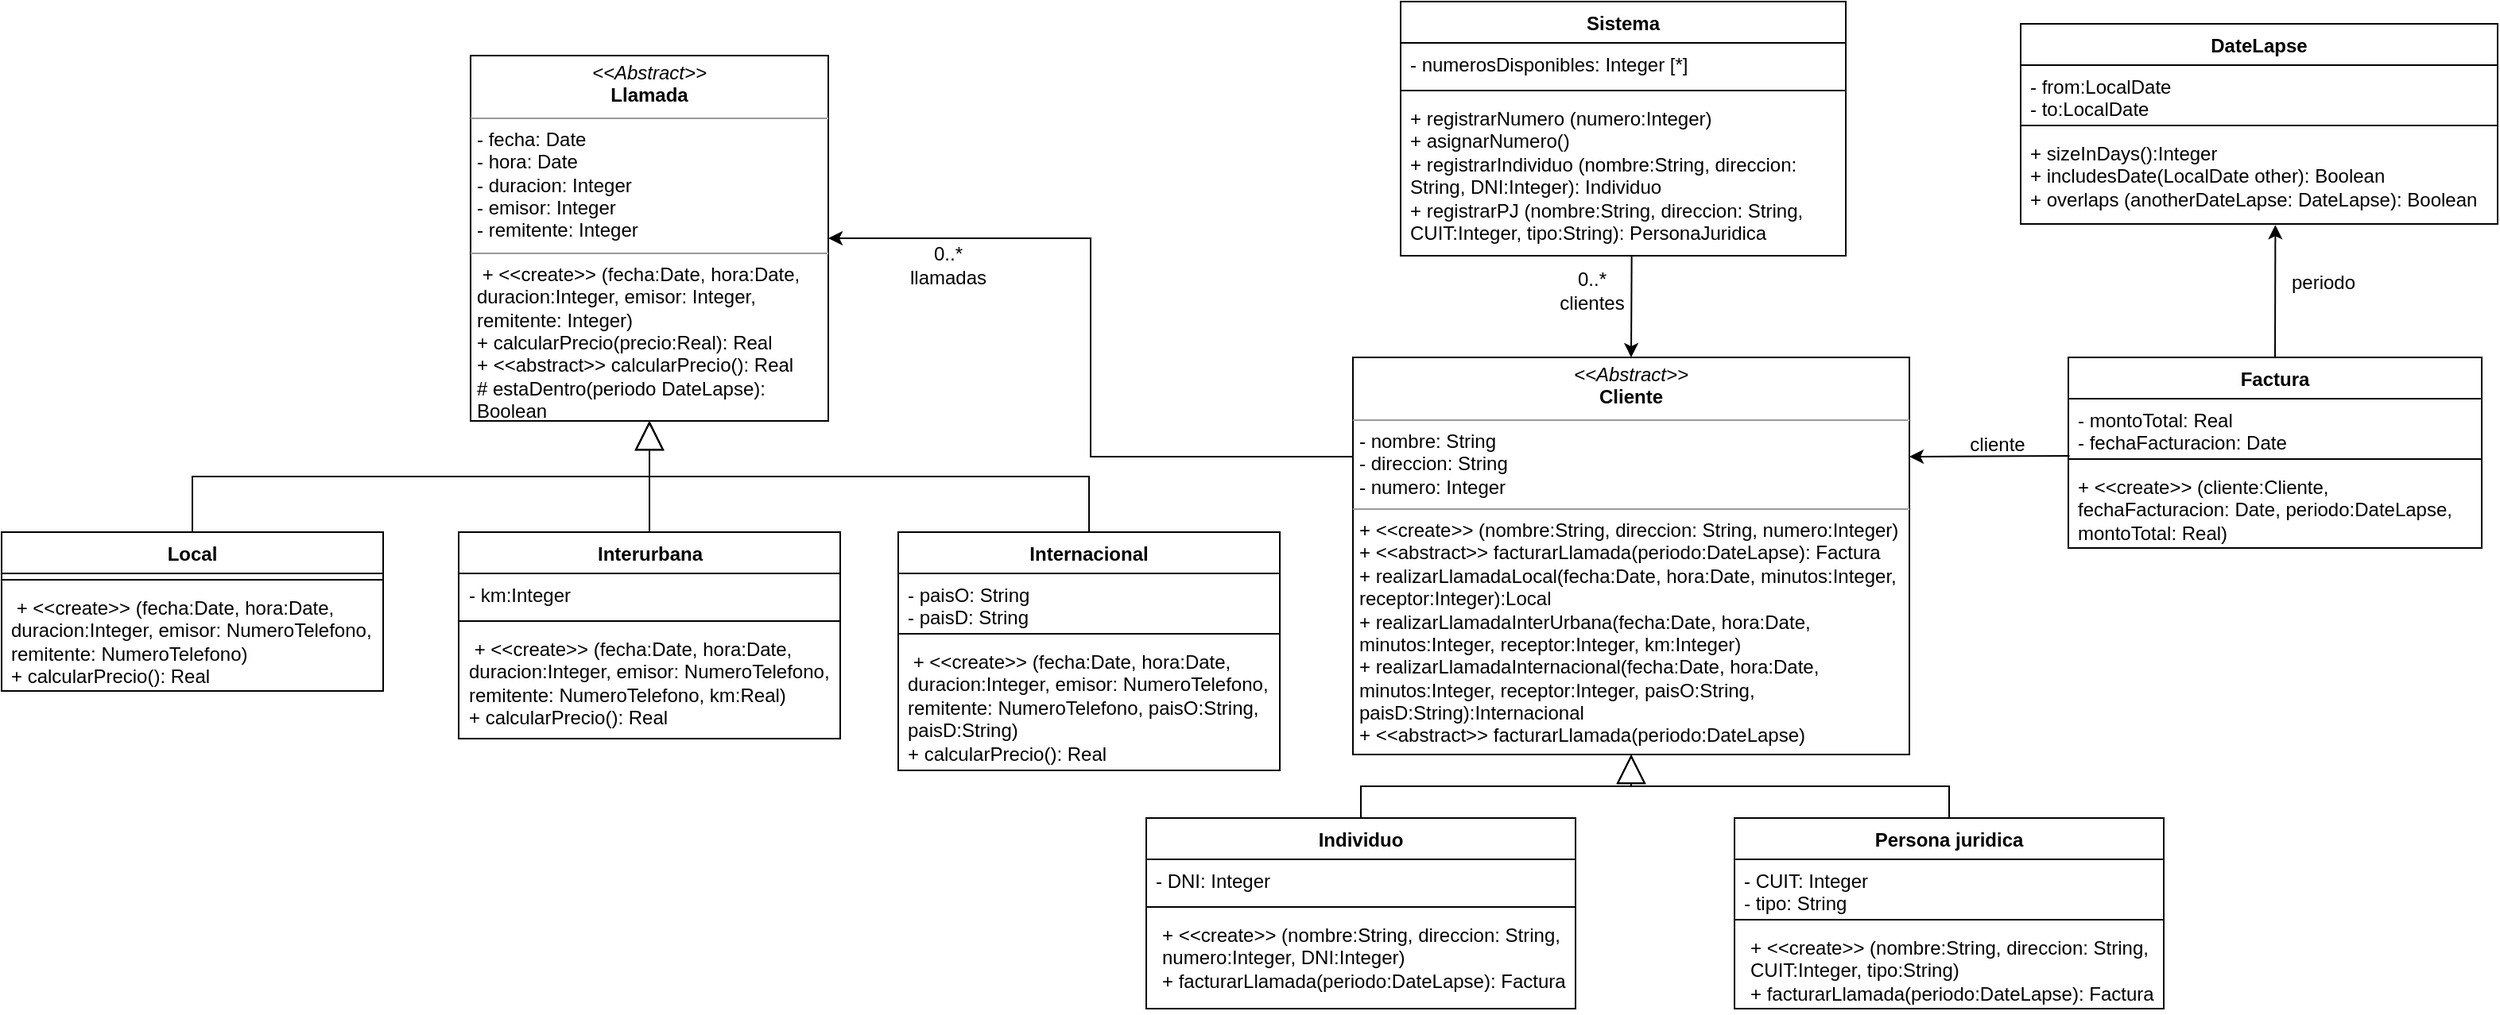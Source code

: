 <mxfile version="22.0.3" type="device" pages="2">
  <diagram name="Ejercicio 17" id="2BFo-9iIrMlrBVGQyCe0">
    <mxGraphModel dx="1308" dy="294" grid="1" gridSize="10" guides="1" tooltips="1" connect="1" arrows="1" fold="1" page="1" pageScale="1" pageWidth="827" pageHeight="1169" math="0" shadow="0">
      <root>
        <mxCell id="0" />
        <mxCell id="1" parent="0" />
        <mxCell id="zMO4dxPIxRdcKymLUKpp-5" value="&lt;p style=&quot;margin:0px;margin-top:4px;text-align:center;&quot;&gt;&lt;i&gt;&amp;lt;&amp;lt;Abstract&amp;gt;&amp;gt;&lt;/i&gt;&lt;br&gt;&lt;b&gt;Cliente&lt;/b&gt;&lt;/p&gt;&lt;hr size=&quot;1&quot;&gt;&lt;p style=&quot;margin:0px;margin-left:4px;&quot;&gt;- nombre: String&lt;br&gt;- direccion: String&lt;/p&gt;&lt;p style=&quot;margin:0px;margin-left:4px;&quot;&gt;- numero: Integer&lt;/p&gt;&lt;hr size=&quot;1&quot;&gt;&lt;p style=&quot;margin:0px;margin-left:4px;&quot;&gt;+ &amp;lt;&amp;lt;create&amp;gt;&amp;gt; (nombre:String, direccion: String, numero:Integer)&lt;/p&gt;&lt;p style=&quot;margin:0px;margin-left:4px;&quot;&gt;+ &amp;lt;&amp;lt;abstract&amp;gt;&amp;gt; facturarLlamada(periodo:DateLapse): Factura&lt;br&gt;&lt;/p&gt;&lt;p style=&quot;margin:0px;margin-left:4px;&quot;&gt;+ realizarLlamadaLocal(fecha:Date, hora:Date, minutos:Integer, receptor:Integer):Local&lt;/p&gt;&lt;p style=&quot;margin:0px;margin-left:4px;&quot;&gt;+ realizarLlamadaInterUrbana(fecha:Date, hora:Date, minutos:Integer, receptor:Integer, km:Integer)&lt;/p&gt;&lt;p style=&quot;margin:0px;margin-left:4px;&quot;&gt;+ realizarLlamadaInternacional(fecha:Date, hora:Date, minutos:Integer, receptor:Integer, paisO:String, paisD:String):Internacional&lt;/p&gt;&lt;p style=&quot;margin:0px;margin-left:4px;&quot;&gt;+ &amp;lt;&amp;lt;abstract&amp;gt;&amp;gt; facturarLlamada(periodo:DateLapse)&lt;/p&gt;" style="verticalAlign=top;align=left;overflow=fill;fontSize=12;fontFamily=Helvetica;html=1;whiteSpace=wrap;" parent="1" vertex="1">
          <mxGeometry x="460" y="300" width="350" height="250" as="geometry" />
        </mxCell>
        <mxCell id="zMO4dxPIxRdcKymLUKpp-6" value="" style="endArrow=classic;html=1;rounded=0;exitX=0.519;exitY=1.002;exitDx=0;exitDy=0;entryX=0.5;entryY=0;entryDx=0;entryDy=0;exitPerimeter=0;" parent="1" source="5TuKD6m9Ig6pw4ZmcxsH-9" target="zMO4dxPIxRdcKymLUKpp-5" edge="1">
          <mxGeometry width="50" height="50" relative="1" as="geometry">
            <mxPoint x="310.0" y="339" as="sourcePoint" />
            <mxPoint x="460" y="340" as="targetPoint" />
          </mxGeometry>
        </mxCell>
        <mxCell id="zMO4dxPIxRdcKymLUKpp-7" value="0..*&lt;br&gt;clientes" style="text;html=1;align=center;verticalAlign=middle;resizable=0;points=[];autosize=1;strokeColor=none;fillColor=none;" parent="1" vertex="1">
          <mxGeometry x="580" y="238" width="60" height="40" as="geometry" />
        </mxCell>
        <mxCell id="zMO4dxPIxRdcKymLUKpp-8" value="&lt;p style=&quot;margin:0px;margin-top:4px;text-align:center;&quot;&gt;&lt;i&gt;&amp;lt;&amp;lt;Abstract&amp;gt;&amp;gt;&lt;/i&gt;&lt;br&gt;&lt;b&gt;Llamada&lt;/b&gt;&lt;/p&gt;&lt;hr size=&quot;1&quot;&gt;&lt;p style=&quot;margin:0px;margin-left:4px;&quot;&gt;- fecha: Date&lt;/p&gt;&lt;p style=&quot;margin:0px;margin-left:4px;&quot;&gt;- hora: Date&lt;/p&gt;&lt;p style=&quot;margin:0px;margin-left:4px;&quot;&gt;- duracion: Integer&lt;/p&gt;&lt;p style=&quot;margin:0px;margin-left:4px;&quot;&gt;- emisor: Integer&lt;/p&gt;&lt;p style=&quot;margin:0px;margin-left:4px;&quot;&gt;- remitente: Integer&lt;/p&gt;&lt;hr size=&quot;1&quot;&gt;&lt;p style=&quot;margin:0px;margin-left:4px;&quot;&gt;&amp;nbsp;+ &amp;lt;&amp;lt;create&amp;gt;&amp;gt; (fecha:Date, hora:Date, duracion:Integer, emisor: Integer, remitente: Integer)&lt;br&gt;&lt;/p&gt;&lt;p style=&quot;margin:0px;margin-left:4px;&quot;&gt;+ calcularPrecio(precio:Real): Real&lt;/p&gt;&lt;p style=&quot;margin:0px;margin-left:4px;&quot;&gt;+ &amp;lt;&amp;lt;abstract&amp;gt;&amp;gt; calcularPrecio(): Real&lt;/p&gt;&lt;p style=&quot;margin:0px;margin-left:4px;&quot;&gt;# estaDentro(periodo DateLapse): Boolean&lt;/p&gt;" style="verticalAlign=top;align=left;overflow=fill;fontSize=12;fontFamily=Helvetica;html=1;whiteSpace=wrap;" parent="1" vertex="1">
          <mxGeometry x="-95" y="110" width="225" height="230" as="geometry" />
        </mxCell>
        <mxCell id="zMO4dxPIxRdcKymLUKpp-9" value="Individuo" style="swimlane;fontStyle=1;align=center;verticalAlign=top;childLayout=stackLayout;horizontal=1;startSize=26;horizontalStack=0;resizeParent=1;resizeParentMax=0;resizeLast=0;collapsible=1;marginBottom=0;whiteSpace=wrap;html=1;" parent="1" vertex="1">
          <mxGeometry x="330" y="590" width="270" height="120" as="geometry" />
        </mxCell>
        <mxCell id="zMO4dxPIxRdcKymLUKpp-10" value="- DNI: Integer" style="text;strokeColor=none;fillColor=none;align=left;verticalAlign=top;spacingLeft=4;spacingRight=4;overflow=hidden;rotatable=0;points=[[0,0.5],[1,0.5]];portConstraint=eastwest;whiteSpace=wrap;html=1;" parent="zMO4dxPIxRdcKymLUKpp-9" vertex="1">
          <mxGeometry y="26" width="270" height="26" as="geometry" />
        </mxCell>
        <mxCell id="zMO4dxPIxRdcKymLUKpp-11" value="" style="line;strokeWidth=1;fillColor=none;align=left;verticalAlign=middle;spacingTop=-1;spacingLeft=3;spacingRight=3;rotatable=0;labelPosition=right;points=[];portConstraint=eastwest;strokeColor=inherit;" parent="zMO4dxPIxRdcKymLUKpp-9" vertex="1">
          <mxGeometry y="52" width="270" height="8" as="geometry" />
        </mxCell>
        <mxCell id="zMO4dxPIxRdcKymLUKpp-12" value="&lt;p style=&quot;margin: 0px 0px 0px 4px;&quot;&gt;+ &amp;lt;&amp;lt;create&amp;gt;&amp;gt; (nombre:String, direccion: String, numero:Integer, DNI:Integer)&lt;/p&gt;&lt;p style=&quot;margin: 0px 0px 0px 4px;&quot;&gt;+ facturarLlamada(periodo:DateLapse): Factura&lt;/p&gt;" style="text;strokeColor=none;fillColor=none;align=left;verticalAlign=top;spacingLeft=4;spacingRight=4;overflow=hidden;rotatable=0;points=[[0,0.5],[1,0.5]];portConstraint=eastwest;whiteSpace=wrap;html=1;" parent="zMO4dxPIxRdcKymLUKpp-9" vertex="1">
          <mxGeometry y="60" width="270" height="60" as="geometry" />
        </mxCell>
        <mxCell id="zMO4dxPIxRdcKymLUKpp-13" value="Persona juridica" style="swimlane;fontStyle=1;align=center;verticalAlign=top;childLayout=stackLayout;horizontal=1;startSize=26;horizontalStack=0;resizeParent=1;resizeParentMax=0;resizeLast=0;collapsible=1;marginBottom=0;whiteSpace=wrap;html=1;" parent="1" vertex="1">
          <mxGeometry x="700" y="590" width="270" height="120" as="geometry" />
        </mxCell>
        <mxCell id="zMO4dxPIxRdcKymLUKpp-14" value="- CUIT: Integer&lt;br&gt;- tipo: String" style="text;strokeColor=none;fillColor=none;align=left;verticalAlign=top;spacingLeft=4;spacingRight=4;overflow=hidden;rotatable=0;points=[[0,0.5],[1,0.5]];portConstraint=eastwest;whiteSpace=wrap;html=1;" parent="zMO4dxPIxRdcKymLUKpp-13" vertex="1">
          <mxGeometry y="26" width="270" height="34" as="geometry" />
        </mxCell>
        <mxCell id="zMO4dxPIxRdcKymLUKpp-15" value="" style="line;strokeWidth=1;fillColor=none;align=left;verticalAlign=middle;spacingTop=-1;spacingLeft=3;spacingRight=3;rotatable=0;labelPosition=right;points=[];portConstraint=eastwest;strokeColor=inherit;" parent="zMO4dxPIxRdcKymLUKpp-13" vertex="1">
          <mxGeometry y="60" width="270" height="8" as="geometry" />
        </mxCell>
        <mxCell id="zMO4dxPIxRdcKymLUKpp-16" value="&lt;p style=&quot;margin: 0px 0px 0px 4px;&quot;&gt;+ &amp;lt;&amp;lt;create&amp;gt;&amp;gt; (nombre:String, direccion: String, CUIT:Integer, tipo:String)&lt;/p&gt;&lt;p style=&quot;margin: 0px 0px 0px 4px;&quot;&gt;+ facturarLlamada(periodo:DateLapse): Factura&lt;/p&gt;" style="text;strokeColor=none;fillColor=none;align=left;verticalAlign=top;spacingLeft=4;spacingRight=4;overflow=hidden;rotatable=0;points=[[0,0.5],[1,0.5]];portConstraint=eastwest;whiteSpace=wrap;html=1;" parent="zMO4dxPIxRdcKymLUKpp-13" vertex="1">
          <mxGeometry y="68" width="270" height="52" as="geometry" />
        </mxCell>
        <mxCell id="zMO4dxPIxRdcKymLUKpp-27" value="Factura" style="swimlane;fontStyle=1;align=center;verticalAlign=top;childLayout=stackLayout;horizontal=1;startSize=26;horizontalStack=0;resizeParent=1;resizeParentMax=0;resizeLast=0;collapsible=1;marginBottom=0;whiteSpace=wrap;html=1;" parent="1" vertex="1">
          <mxGeometry x="910" y="300" width="260" height="120" as="geometry" />
        </mxCell>
        <mxCell id="zMO4dxPIxRdcKymLUKpp-28" value="- montoTotal: Real&lt;br&gt;- fechaFacturacion: Date" style="text;strokeColor=none;fillColor=none;align=left;verticalAlign=top;spacingLeft=4;spacingRight=4;overflow=hidden;rotatable=0;points=[[0,0.5],[1,0.5]];portConstraint=eastwest;whiteSpace=wrap;html=1;" parent="zMO4dxPIxRdcKymLUKpp-27" vertex="1">
          <mxGeometry y="26" width="260" height="34" as="geometry" />
        </mxCell>
        <mxCell id="zMO4dxPIxRdcKymLUKpp-29" value="" style="line;strokeWidth=1;fillColor=none;align=left;verticalAlign=middle;spacingTop=-1;spacingLeft=3;spacingRight=3;rotatable=0;labelPosition=right;points=[];portConstraint=eastwest;strokeColor=inherit;" parent="zMO4dxPIxRdcKymLUKpp-27" vertex="1">
          <mxGeometry y="60" width="260" height="8" as="geometry" />
        </mxCell>
        <mxCell id="zMO4dxPIxRdcKymLUKpp-30" value="+ &amp;lt;&amp;lt;create&amp;gt;&amp;gt; (cliente:Cliente, fechaFacturacion: Date, periodo:DateLapse, montoTotal: Real)" style="text;strokeColor=none;fillColor=none;align=left;verticalAlign=top;spacingLeft=4;spacingRight=4;overflow=hidden;rotatable=0;points=[[0,0.5],[1,0.5]];portConstraint=eastwest;whiteSpace=wrap;html=1;" parent="zMO4dxPIxRdcKymLUKpp-27" vertex="1">
          <mxGeometry y="68" width="260" height="52" as="geometry" />
        </mxCell>
        <mxCell id="zMO4dxPIxRdcKymLUKpp-35" value="DateLapse" style="swimlane;fontStyle=1;align=center;verticalAlign=top;childLayout=stackLayout;horizontal=1;startSize=26;horizontalStack=0;resizeParent=1;resizeParentMax=0;resizeLast=0;collapsible=1;marginBottom=0;whiteSpace=wrap;html=1;" parent="1" vertex="1">
          <mxGeometry x="880" y="90" width="300" height="126" as="geometry" />
        </mxCell>
        <mxCell id="zMO4dxPIxRdcKymLUKpp-36" value="- from:LocalDate&lt;br&gt;- to:LocalDate" style="text;strokeColor=none;fillColor=none;align=left;verticalAlign=top;spacingLeft=4;spacingRight=4;overflow=hidden;rotatable=0;points=[[0,0.5],[1,0.5]];portConstraint=eastwest;whiteSpace=wrap;html=1;" parent="zMO4dxPIxRdcKymLUKpp-35" vertex="1">
          <mxGeometry y="26" width="300" height="34" as="geometry" />
        </mxCell>
        <mxCell id="zMO4dxPIxRdcKymLUKpp-37" value="" style="line;strokeWidth=1;fillColor=none;align=left;verticalAlign=middle;spacingTop=-1;spacingLeft=3;spacingRight=3;rotatable=0;labelPosition=right;points=[];portConstraint=eastwest;strokeColor=inherit;" parent="zMO4dxPIxRdcKymLUKpp-35" vertex="1">
          <mxGeometry y="60" width="300" height="8" as="geometry" />
        </mxCell>
        <mxCell id="zMO4dxPIxRdcKymLUKpp-38" value="+ sizeInDays():Integer&lt;br&gt;+ includesDate(LocalDate other): Boolean&lt;br&gt;+ overlaps (anotherDateLapse: DateLapse): Boolean" style="text;strokeColor=none;fillColor=none;align=left;verticalAlign=top;spacingLeft=4;spacingRight=4;overflow=hidden;rotatable=0;points=[[0,0.5],[1,0.5]];portConstraint=eastwest;whiteSpace=wrap;html=1;" parent="zMO4dxPIxRdcKymLUKpp-35" vertex="1">
          <mxGeometry y="68" width="300" height="58" as="geometry" />
        </mxCell>
        <mxCell id="zMO4dxPIxRdcKymLUKpp-39" value="" style="endArrow=classic;html=1;rounded=0;exitX=0.5;exitY=0;exitDx=0;exitDy=0;entryX=0.534;entryY=1.011;entryDx=0;entryDy=0;entryPerimeter=0;" parent="1" source="zMO4dxPIxRdcKymLUKpp-27" target="zMO4dxPIxRdcKymLUKpp-38" edge="1">
          <mxGeometry width="50" height="50" relative="1" as="geometry">
            <mxPoint x="920" y="380" as="sourcePoint" />
            <mxPoint x="1020" y="220" as="targetPoint" />
          </mxGeometry>
        </mxCell>
        <mxCell id="zMO4dxPIxRdcKymLUKpp-40" value="periodo" style="text;html=1;align=center;verticalAlign=middle;resizable=0;points=[];autosize=1;strokeColor=none;fillColor=none;" parent="1" vertex="1">
          <mxGeometry x="1040" y="238" width="60" height="30" as="geometry" />
        </mxCell>
        <mxCell id="zMO4dxPIxRdcKymLUKpp-50" value="Interurbana" style="swimlane;fontStyle=1;align=center;verticalAlign=top;childLayout=stackLayout;horizontal=1;startSize=26;horizontalStack=0;resizeParent=1;resizeParentMax=0;resizeLast=0;collapsible=1;marginBottom=0;whiteSpace=wrap;html=1;" parent="1" vertex="1">
          <mxGeometry x="-102.5" y="410" width="240" height="130" as="geometry" />
        </mxCell>
        <mxCell id="zMO4dxPIxRdcKymLUKpp-51" value="- km:Integer" style="text;strokeColor=none;fillColor=none;align=left;verticalAlign=top;spacingLeft=4;spacingRight=4;overflow=hidden;rotatable=0;points=[[0,0.5],[1,0.5]];portConstraint=eastwest;whiteSpace=wrap;html=1;" parent="zMO4dxPIxRdcKymLUKpp-50" vertex="1">
          <mxGeometry y="26" width="240" height="26" as="geometry" />
        </mxCell>
        <mxCell id="zMO4dxPIxRdcKymLUKpp-52" value="" style="line;strokeWidth=1;fillColor=none;align=left;verticalAlign=middle;spacingTop=-1;spacingLeft=3;spacingRight=3;rotatable=0;labelPosition=right;points=[];portConstraint=eastwest;strokeColor=inherit;" parent="zMO4dxPIxRdcKymLUKpp-50" vertex="1">
          <mxGeometry y="52" width="240" height="8" as="geometry" />
        </mxCell>
        <mxCell id="zMO4dxPIxRdcKymLUKpp-53" value="&amp;nbsp;+ &amp;lt;&amp;lt;create&amp;gt;&amp;gt; (fecha:Date, hora:Date, duracion:Integer, emisor: NumeroTelefono, remitente: NumeroTelefono, km:Real)&lt;br&gt;+ calcularPrecio(): Real" style="text;strokeColor=none;fillColor=none;align=left;verticalAlign=top;spacingLeft=4;spacingRight=4;overflow=hidden;rotatable=0;points=[[0,0.5],[1,0.5]];portConstraint=eastwest;whiteSpace=wrap;html=1;" parent="zMO4dxPIxRdcKymLUKpp-50" vertex="1">
          <mxGeometry y="60" width="240" height="70" as="geometry" />
        </mxCell>
        <mxCell id="zMO4dxPIxRdcKymLUKpp-54" value="Local" style="swimlane;fontStyle=1;align=center;verticalAlign=top;childLayout=stackLayout;horizontal=1;startSize=26;horizontalStack=0;resizeParent=1;resizeParentMax=0;resizeLast=0;collapsible=1;marginBottom=0;whiteSpace=wrap;html=1;" parent="1" vertex="1">
          <mxGeometry x="-390" y="410" width="240" height="100" as="geometry" />
        </mxCell>
        <mxCell id="zMO4dxPIxRdcKymLUKpp-56" value="" style="line;strokeWidth=1;fillColor=none;align=left;verticalAlign=middle;spacingTop=-1;spacingLeft=3;spacingRight=3;rotatable=0;labelPosition=right;points=[];portConstraint=eastwest;strokeColor=inherit;" parent="zMO4dxPIxRdcKymLUKpp-54" vertex="1">
          <mxGeometry y="26" width="240" height="8" as="geometry" />
        </mxCell>
        <mxCell id="zMO4dxPIxRdcKymLUKpp-57" value="&amp;nbsp;+ &amp;lt;&amp;lt;create&amp;gt;&amp;gt; (fecha:Date, hora:Date, duracion:Integer, emisor: NumeroTelefono, remitente: NumeroTelefono)&lt;br&gt;+ calcularPrecio(): Real" style="text;strokeColor=none;fillColor=none;align=left;verticalAlign=top;spacingLeft=4;spacingRight=4;overflow=hidden;rotatable=0;points=[[0,0.5],[1,0.5]];portConstraint=eastwest;whiteSpace=wrap;html=1;" parent="zMO4dxPIxRdcKymLUKpp-54" vertex="1">
          <mxGeometry y="34" width="240" height="66" as="geometry" />
        </mxCell>
        <mxCell id="zMO4dxPIxRdcKymLUKpp-58" value="Internacional" style="swimlane;fontStyle=1;align=center;verticalAlign=top;childLayout=stackLayout;horizontal=1;startSize=26;horizontalStack=0;resizeParent=1;resizeParentMax=0;resizeLast=0;collapsible=1;marginBottom=0;whiteSpace=wrap;html=1;" parent="1" vertex="1">
          <mxGeometry x="174" y="410" width="240" height="150" as="geometry" />
        </mxCell>
        <mxCell id="zMO4dxPIxRdcKymLUKpp-59" value="- paisO: String&lt;br&gt;- paisD: String" style="text;strokeColor=none;fillColor=none;align=left;verticalAlign=top;spacingLeft=4;spacingRight=4;overflow=hidden;rotatable=0;points=[[0,0.5],[1,0.5]];portConstraint=eastwest;whiteSpace=wrap;html=1;" parent="zMO4dxPIxRdcKymLUKpp-58" vertex="1">
          <mxGeometry y="26" width="240" height="34" as="geometry" />
        </mxCell>
        <mxCell id="zMO4dxPIxRdcKymLUKpp-60" value="" style="line;strokeWidth=1;fillColor=none;align=left;verticalAlign=middle;spacingTop=-1;spacingLeft=3;spacingRight=3;rotatable=0;labelPosition=right;points=[];portConstraint=eastwest;strokeColor=inherit;" parent="zMO4dxPIxRdcKymLUKpp-58" vertex="1">
          <mxGeometry y="60" width="240" height="8" as="geometry" />
        </mxCell>
        <mxCell id="zMO4dxPIxRdcKymLUKpp-61" value="&amp;nbsp;+ &amp;lt;&amp;lt;create&amp;gt;&amp;gt; (fecha:Date, hora:Date, duracion:Integer, emisor: NumeroTelefono, remitente: NumeroTelefono, paisO:String, paisD:String)&lt;br&gt;+ calcularPrecio(): Real" style="text;strokeColor=none;fillColor=none;align=left;verticalAlign=top;spacingLeft=4;spacingRight=4;overflow=hidden;rotatable=0;points=[[0,0.5],[1,0.5]];portConstraint=eastwest;whiteSpace=wrap;html=1;" parent="zMO4dxPIxRdcKymLUKpp-58" vertex="1">
          <mxGeometry y="68" width="240" height="82" as="geometry" />
        </mxCell>
        <mxCell id="5TuKD6m9Ig6pw4ZmcxsH-6" value="Sistema" style="swimlane;fontStyle=1;align=center;verticalAlign=top;childLayout=stackLayout;horizontal=1;startSize=26;horizontalStack=0;resizeParent=1;resizeParentMax=0;resizeLast=0;collapsible=1;marginBottom=0;whiteSpace=wrap;html=1;" parent="1" vertex="1">
          <mxGeometry x="490" y="76" width="280" height="160" as="geometry" />
        </mxCell>
        <mxCell id="5TuKD6m9Ig6pw4ZmcxsH-7" value="- numerosDisponibles: Integer [*]" style="text;strokeColor=none;fillColor=none;align=left;verticalAlign=top;spacingLeft=4;spacingRight=4;overflow=hidden;rotatable=0;points=[[0,0.5],[1,0.5]];portConstraint=eastwest;whiteSpace=wrap;html=1;" parent="5TuKD6m9Ig6pw4ZmcxsH-6" vertex="1">
          <mxGeometry y="26" width="280" height="26" as="geometry" />
        </mxCell>
        <mxCell id="5TuKD6m9Ig6pw4ZmcxsH-8" value="" style="line;strokeWidth=1;fillColor=none;align=left;verticalAlign=middle;spacingTop=-1;spacingLeft=3;spacingRight=3;rotatable=0;labelPosition=right;points=[];portConstraint=eastwest;strokeColor=inherit;" parent="5TuKD6m9Ig6pw4ZmcxsH-6" vertex="1">
          <mxGeometry y="52" width="280" height="8" as="geometry" />
        </mxCell>
        <mxCell id="5TuKD6m9Ig6pw4ZmcxsH-9" value="+ registrarNumero (numero:Integer)&lt;br&gt;+ asignarNumero()&lt;br&gt;+ registrarIndividuo (nombre:String, direccion: String, DNI:Integer): Individuo&lt;br&gt;+ registrarPJ (nombre:String, direccion: String, CUIT:Integer, tipo:String): PersonaJuridica" style="text;strokeColor=none;fillColor=none;align=left;verticalAlign=top;spacingLeft=4;spacingRight=4;overflow=hidden;rotatable=0;points=[[0,0.5],[1,0.5]];portConstraint=eastwest;whiteSpace=wrap;html=1;" parent="5TuKD6m9Ig6pw4ZmcxsH-6" vertex="1">
          <mxGeometry y="60" width="280" height="100" as="geometry" />
        </mxCell>
        <mxCell id="2WkaPo1ih43179ntUPLd-4" value="" style="endArrow=classic;html=1;rounded=0;exitX=0;exitY=0.25;exitDx=0;exitDy=0;entryX=1;entryY=0.5;entryDx=0;entryDy=0;edgeStyle=orthogonalEdgeStyle;" parent="1" source="zMO4dxPIxRdcKymLUKpp-5" target="zMO4dxPIxRdcKymLUKpp-8" edge="1">
          <mxGeometry width="50" height="50" relative="1" as="geometry">
            <mxPoint x="90" y="460" as="sourcePoint" />
            <mxPoint x="140" y="410" as="targetPoint" />
          </mxGeometry>
        </mxCell>
        <mxCell id="2WkaPo1ih43179ntUPLd-5" value="0..*&lt;br&gt;llamadas" style="text;html=1;align=center;verticalAlign=middle;resizable=0;points=[];autosize=1;strokeColor=none;fillColor=none;" parent="1" vertex="1">
          <mxGeometry x="170" y="222" width="70" height="40" as="geometry" />
        </mxCell>
        <mxCell id="eS0k3EqlzeKk0TlGCOGL-1" value="" style="endArrow=classic;html=1;rounded=0;entryX=1;entryY=0.25;entryDx=0;entryDy=0;exitX=0.003;exitY=0.25;exitDx=0;exitDy=0;exitPerimeter=0;" parent="1" source="zMO4dxPIxRdcKymLUKpp-29" target="zMO4dxPIxRdcKymLUKpp-5" edge="1">
          <mxGeometry width="50" height="50" relative="1" as="geometry">
            <mxPoint x="910" y="348" as="sourcePoint" />
            <mxPoint x="1040" y="430" as="targetPoint" />
          </mxGeometry>
        </mxCell>
        <mxCell id="eS0k3EqlzeKk0TlGCOGL-3" value="cliente" style="text;html=1;align=center;verticalAlign=middle;resizable=0;points=[];autosize=1;strokeColor=none;fillColor=none;" parent="1" vertex="1">
          <mxGeometry x="835" y="340" width="60" height="30" as="geometry" />
        </mxCell>
        <mxCell id="16AOIA-v-rLjwFZ5c6Yi-1" value="" style="endArrow=block;endSize=16;endFill=0;html=1;rounded=0;exitX=0.5;exitY=0;exitDx=0;exitDy=0;entryX=0.5;entryY=1;entryDx=0;entryDy=0;edgeStyle=orthogonalEdgeStyle;" edge="1" parent="1" source="zMO4dxPIxRdcKymLUKpp-54" target="zMO4dxPIxRdcKymLUKpp-8">
          <mxGeometry width="160" relative="1" as="geometry">
            <mxPoint x="300" y="420" as="sourcePoint" />
            <mxPoint x="460" y="420" as="targetPoint" />
          </mxGeometry>
        </mxCell>
        <mxCell id="16AOIA-v-rLjwFZ5c6Yi-2" value="" style="endArrow=block;endSize=16;endFill=0;html=1;rounded=0;exitX=0.5;exitY=0;exitDx=0;exitDy=0;entryX=0.5;entryY=1;entryDx=0;entryDy=0;" edge="1" parent="1" source="zMO4dxPIxRdcKymLUKpp-50" target="zMO4dxPIxRdcKymLUKpp-8">
          <mxGeometry width="160" relative="1" as="geometry">
            <mxPoint x="300" y="420" as="sourcePoint" />
            <mxPoint x="460" y="420" as="targetPoint" />
          </mxGeometry>
        </mxCell>
        <mxCell id="16AOIA-v-rLjwFZ5c6Yi-3" value="" style="endArrow=block;endSize=16;endFill=0;html=1;rounded=0;entryX=0.5;entryY=1;entryDx=0;entryDy=0;exitX=0.5;exitY=0;exitDx=0;exitDy=0;edgeStyle=orthogonalEdgeStyle;" edge="1" parent="1" source="zMO4dxPIxRdcKymLUKpp-58" target="zMO4dxPIxRdcKymLUKpp-8">
          <mxGeometry width="160" relative="1" as="geometry">
            <mxPoint x="300" y="420" as="sourcePoint" />
            <mxPoint x="460" y="420" as="targetPoint" />
          </mxGeometry>
        </mxCell>
        <mxCell id="16AOIA-v-rLjwFZ5c6Yi-4" value="" style="endArrow=block;endSize=16;endFill=0;html=1;rounded=0;exitX=0.5;exitY=0;exitDx=0;exitDy=0;entryX=0.5;entryY=1;entryDx=0;entryDy=0;edgeStyle=orthogonalEdgeStyle;" edge="1" parent="1" source="zMO4dxPIxRdcKymLUKpp-9" target="zMO4dxPIxRdcKymLUKpp-5">
          <mxGeometry width="160" relative="1" as="geometry">
            <mxPoint x="460" y="400" as="sourcePoint" />
            <mxPoint x="620" y="400" as="targetPoint" />
          </mxGeometry>
        </mxCell>
        <mxCell id="16AOIA-v-rLjwFZ5c6Yi-6" value="" style="endArrow=block;endSize=16;endFill=0;html=1;rounded=0;exitX=0.5;exitY=0;exitDx=0;exitDy=0;entryX=0.5;entryY=1;entryDx=0;entryDy=0;edgeStyle=orthogonalEdgeStyle;" edge="1" parent="1" source="zMO4dxPIxRdcKymLUKpp-13" target="zMO4dxPIxRdcKymLUKpp-5">
          <mxGeometry width="160" relative="1" as="geometry">
            <mxPoint x="570" y="540" as="sourcePoint" />
            <mxPoint x="730" y="540" as="targetPoint" />
          </mxGeometry>
        </mxCell>
      </root>
    </mxGraphModel>
  </diagram>
  <diagram id="AHciRO-J_ldT_cdOnXUY" name="Ejercicio 18">
    <mxGraphModel dx="1713" dy="543" grid="1" gridSize="10" guides="1" tooltips="1" connect="1" arrows="1" fold="1" page="1" pageScale="1" pageWidth="827" pageHeight="1169" math="0" shadow="0">
      <root>
        <mxCell id="0" />
        <mxCell id="1" parent="0" />
        <mxCell id="qXYlyIHwkV5Y-SrIlbj3-2" value="Sistema" style="swimlane;fontStyle=1;align=center;verticalAlign=top;childLayout=stackLayout;horizontal=1;startSize=26;horizontalStack=0;resizeParent=1;resizeParentMax=0;resizeLast=0;collapsible=1;marginBottom=0;whiteSpace=wrap;html=1;" parent="1" vertex="1">
          <mxGeometry x="290" y="10" width="270" height="140" as="geometry" />
        </mxCell>
        <mxCell id="qXYlyIHwkV5Y-SrIlbj3-4" value="" style="line;strokeWidth=1;fillColor=none;align=left;verticalAlign=middle;spacingTop=-1;spacingLeft=3;spacingRight=3;rotatable=0;labelPosition=right;points=[];portConstraint=eastwest;strokeColor=inherit;" parent="qXYlyIHwkV5Y-SrIlbj3-2" vertex="1">
          <mxGeometry y="26" width="270" height="8" as="geometry" />
        </mxCell>
        <mxCell id="qXYlyIHwkV5Y-SrIlbj3-5" value="+ registrarEmpleado (nombre:String, apellido:String, CUIL:Integer, nacimiento: Date, conyuge:Boolean, hijos:Boolean)&lt;br&gt;+ buscarEmpleado (CUIL:Integer): Empleado&lt;br&gt;+ empleadosVencidos (): Empleado [*]&lt;br&gt;+ generarRecibos(): Recibo [*]&lt;br&gt;+ bajaEmpleado(empleado:Empleado)" style="text;strokeColor=none;fillColor=none;align=left;verticalAlign=top;spacingLeft=4;spacingRight=4;overflow=hidden;rotatable=0;points=[[0,0.5],[1,0.5]];portConstraint=eastwest;whiteSpace=wrap;html=1;" parent="qXYlyIHwkV5Y-SrIlbj3-2" vertex="1">
          <mxGeometry y="34" width="270" height="106" as="geometry" />
        </mxCell>
        <mxCell id="qXYlyIHwkV5Y-SrIlbj3-6" value="Empleado" style="swimlane;fontStyle=1;align=center;verticalAlign=top;childLayout=stackLayout;horizontal=1;startSize=26;horizontalStack=0;resizeParent=1;resizeParentMax=0;resizeLast=0;collapsible=1;marginBottom=0;whiteSpace=wrap;html=1;" parent="1" vertex="1">
          <mxGeometry x="130" y="190" width="270" height="370" as="geometry" />
        </mxCell>
        <mxCell id="qXYlyIHwkV5Y-SrIlbj3-7" value="- nombre: String&lt;br&gt;- apellido: String&lt;br&gt;- CUIL: Integer&lt;br&gt;- nacimiento: Date&lt;br&gt;- conyuge: Boolean&lt;br&gt;- hijos: Boolean" style="text;strokeColor=none;fillColor=none;align=left;verticalAlign=top;spacingLeft=4;spacingRight=4;overflow=hidden;rotatable=0;points=[[0,0.5],[1,0.5]];portConstraint=eastwest;whiteSpace=wrap;html=1;" parent="qXYlyIHwkV5Y-SrIlbj3-6" vertex="1">
          <mxGeometry y="26" width="270" height="94" as="geometry" />
        </mxCell>
        <mxCell id="qXYlyIHwkV5Y-SrIlbj3-8" value="" style="line;strokeWidth=1;fillColor=none;align=left;verticalAlign=middle;spacingTop=-1;spacingLeft=3;spacingRight=3;rotatable=0;labelPosition=right;points=[];portConstraint=eastwest;strokeColor=inherit;" parent="qXYlyIHwkV5Y-SrIlbj3-6" vertex="1">
          <mxGeometry y="120" width="270" height="8" as="geometry" />
        </mxCell>
        <mxCell id="qXYlyIHwkV5Y-SrIlbj3-9" value="+ &amp;lt;&amp;lt;create&amp;gt;&amp;gt; (nombre:String, apellido:String, CUIL:Integer, nacimiento: Date, conyuge: Boolean, hijos:Boolean)&lt;br&gt;+ registrarContratoPorHoras(fechaInicio:Date, fechaFin:Date,valorHora:Real, numeroHoras: Integer): PorHoras&lt;br&gt;+ registrarContratoDePlanta(fechaInicio:Date, sueldoMensual:Real, montoConyuge:Real, montoHijos:Real): DePlanta&lt;br&gt;+ calcularAntiguedad():Integer&lt;br&gt;+ calcularCobro(): Real&lt;br&gt;+ contratoReciente():Contrato&lt;br&gt;+ generarRecibo():Recibo&lt;br&gt;+ tieneConyuge():Boolean&lt;br&gt;+ tieneHijos():Boolean&lt;br&gt;+ contratoReciente():Contrato" style="text;strokeColor=none;fillColor=none;align=left;verticalAlign=top;spacingLeft=4;spacingRight=4;overflow=hidden;rotatable=0;points=[[0,0.5],[1,0.5]];portConstraint=eastwest;whiteSpace=wrap;html=1;" parent="qXYlyIHwkV5Y-SrIlbj3-6" vertex="1">
          <mxGeometry y="128" width="270" height="242" as="geometry" />
        </mxCell>
        <mxCell id="qXYlyIHwkV5Y-SrIlbj3-15" value="&lt;p style=&quot;margin:0px;margin-top:4px;text-align:center;&quot;&gt;&lt;i&gt;&amp;lt;&amp;lt;Abstract&amp;gt;&amp;gt;&lt;/i&gt;&lt;br&gt;&lt;b&gt;Contrato&lt;/b&gt;&lt;/p&gt;&lt;hr size=&quot;1&quot;&gt;&lt;p style=&quot;margin:0px;margin-left:4px;&quot;&gt;- fechaInicio: Date&lt;br&gt;&lt;/p&gt;&lt;hr size=&quot;1&quot;&gt;&lt;p style=&quot;margin:0px;margin-left:4px;&quot;&gt;+ &amp;lt;&amp;lt;create&amp;gt;&amp;gt; (fechaInicio:Date)&lt;br&gt;&lt;/p&gt;&lt;p style=&quot;margin:0px;margin-left:4px;&quot;&gt;+ montoACobrar ():Real&lt;/p&gt;&lt;p style=&quot;margin:0px;margin-left:4px;&quot;&gt;+ duracion(): Integer&lt;/p&gt;&lt;p style=&quot;margin:0px;margin-left:4px;&quot;&gt;+ estaVencido():Boolean&lt;/p&gt;" style="verticalAlign=top;align=left;overflow=fill;fontSize=12;fontFamily=Helvetica;html=1;whiteSpace=wrap;" parent="1" vertex="1">
          <mxGeometry x="540" y="190" width="230" height="130" as="geometry" />
        </mxCell>
        <mxCell id="qXYlyIHwkV5Y-SrIlbj3-19" value="PorHoras" style="swimlane;fontStyle=1;align=center;verticalAlign=top;childLayout=stackLayout;horizontal=1;startSize=26;horizontalStack=0;resizeParent=1;resizeParentMax=0;resizeLast=0;collapsible=1;marginBottom=0;whiteSpace=wrap;html=1;" parent="1" vertex="1">
          <mxGeometry x="414" y="400" width="230" height="160" as="geometry" />
        </mxCell>
        <mxCell id="qXYlyIHwkV5Y-SrIlbj3-20" value="- valorHora: Real&lt;br&gt;- numeroHoras: Integer&lt;br&gt;- fechaFin: Date" style="text;strokeColor=none;fillColor=none;align=left;verticalAlign=top;spacingLeft=4;spacingRight=4;overflow=hidden;rotatable=0;points=[[0,0.5],[1,0.5]];portConstraint=eastwest;whiteSpace=wrap;html=1;" parent="qXYlyIHwkV5Y-SrIlbj3-19" vertex="1">
          <mxGeometry y="26" width="230" height="54" as="geometry" />
        </mxCell>
        <mxCell id="qXYlyIHwkV5Y-SrIlbj3-21" value="" style="line;strokeWidth=1;fillColor=none;align=left;verticalAlign=middle;spacingTop=-1;spacingLeft=3;spacingRight=3;rotatable=0;labelPosition=right;points=[];portConstraint=eastwest;strokeColor=inherit;" parent="qXYlyIHwkV5Y-SrIlbj3-19" vertex="1">
          <mxGeometry y="80" width="230" height="8" as="geometry" />
        </mxCell>
        <mxCell id="qXYlyIHwkV5Y-SrIlbj3-22" value="+ &amp;lt;&amp;lt;create&amp;gt;&amp;gt; (fechaInicio:Date, fechaFin:Date, valorHora:Real, numeroHoras:Integer)&lt;br&gt;+ montoACobrar (): Real" style="text;strokeColor=none;fillColor=none;align=left;verticalAlign=top;spacingLeft=4;spacingRight=4;overflow=hidden;rotatable=0;points=[[0,0.5],[1,0.5]];portConstraint=eastwest;whiteSpace=wrap;html=1;" parent="qXYlyIHwkV5Y-SrIlbj3-19" vertex="1">
          <mxGeometry y="88" width="230" height="72" as="geometry" />
        </mxCell>
        <mxCell id="qXYlyIHwkV5Y-SrIlbj3-23" value="DePlanta" style="swimlane;fontStyle=1;align=center;verticalAlign=top;childLayout=stackLayout;horizontal=1;startSize=26;horizontalStack=0;resizeParent=1;resizeParentMax=0;resizeLast=0;collapsible=1;marginBottom=0;whiteSpace=wrap;html=1;" parent="1" vertex="1">
          <mxGeometry x="700" y="400" width="230" height="160" as="geometry" />
        </mxCell>
        <mxCell id="qXYlyIHwkV5Y-SrIlbj3-24" value="- sueldoMensual: Real&lt;br&gt;- montoConyuge: Real&lt;br&gt;- montoHijos: Real" style="text;strokeColor=none;fillColor=none;align=left;verticalAlign=top;spacingLeft=4;spacingRight=4;overflow=hidden;rotatable=0;points=[[0,0.5],[1,0.5]];portConstraint=eastwest;whiteSpace=wrap;html=1;" parent="qXYlyIHwkV5Y-SrIlbj3-23" vertex="1">
          <mxGeometry y="26" width="230" height="54" as="geometry" />
        </mxCell>
        <mxCell id="qXYlyIHwkV5Y-SrIlbj3-25" value="" style="line;strokeWidth=1;fillColor=none;align=left;verticalAlign=middle;spacingTop=-1;spacingLeft=3;spacingRight=3;rotatable=0;labelPosition=right;points=[];portConstraint=eastwest;strokeColor=inherit;" parent="qXYlyIHwkV5Y-SrIlbj3-23" vertex="1">
          <mxGeometry y="80" width="230" height="8" as="geometry" />
        </mxCell>
        <mxCell id="qXYlyIHwkV5Y-SrIlbj3-26" value="+ &amp;lt;&amp;lt;create&amp;gt;&amp;gt; (empleado:Empleado, fechaInicio:Date, sueldoMensual:Real, montoConyuge:Real, montoHijos:Real)&lt;br&gt;+ montoACobrar ():Real" style="text;strokeColor=none;fillColor=none;align=left;verticalAlign=top;spacingLeft=4;spacingRight=4;overflow=hidden;rotatable=0;points=[[0,0.5],[1,0.5]];portConstraint=eastwest;whiteSpace=wrap;html=1;" parent="qXYlyIHwkV5Y-SrIlbj3-23" vertex="1">
          <mxGeometry y="88" width="230" height="72" as="geometry" />
        </mxCell>
        <mxCell id="qXYlyIHwkV5Y-SrIlbj3-27" value="" style="endArrow=classic;html=1;rounded=0;exitX=0.997;exitY=0.206;exitDx=0;exitDy=0;exitPerimeter=0;entryX=-0.007;entryY=0.345;entryDx=0;entryDy=0;entryPerimeter=0;" parent="1" source="qXYlyIHwkV5Y-SrIlbj3-7" target="qXYlyIHwkV5Y-SrIlbj3-15" edge="1">
          <mxGeometry width="50" height="50" relative="1" as="geometry">
            <mxPoint x="410" y="330" as="sourcePoint" />
            <mxPoint x="490" y="230" as="targetPoint" />
          </mxGeometry>
        </mxCell>
        <mxCell id="qXYlyIHwkV5Y-SrIlbj3-28" value="0..*&lt;br&gt;contratos" style="text;html=1;align=center;verticalAlign=middle;resizable=0;points=[];autosize=1;strokeColor=none;fillColor=none;" parent="1" vertex="1">
          <mxGeometry x="400" y="197" width="70" height="40" as="geometry" />
        </mxCell>
        <mxCell id="qXYlyIHwkV5Y-SrIlbj3-29" value="Recibo" style="swimlane;fontStyle=1;align=center;verticalAlign=top;childLayout=stackLayout;horizontal=1;startSize=26;horizontalStack=0;resizeParent=1;resizeParentMax=0;resizeLast=0;collapsible=1;marginBottom=0;whiteSpace=wrap;html=1;" parent="1" vertex="1">
          <mxGeometry x="-30" width="220" height="180" as="geometry" />
        </mxCell>
        <mxCell id="qXYlyIHwkV5Y-SrIlbj3-30" value="- nombre: String&lt;br&gt;- apellido: String&lt;br&gt;- CUIL: Integer&lt;br&gt;- antiguedad: Integer&lt;br&gt;- fechaRecibo: Date&lt;br&gt;- montoTotal: Real" style="text;strokeColor=none;fillColor=none;align=left;verticalAlign=top;spacingLeft=4;spacingRight=4;overflow=hidden;rotatable=0;points=[[0,0.5],[1,0.5]];portConstraint=eastwest;whiteSpace=wrap;html=1;" parent="qXYlyIHwkV5Y-SrIlbj3-29" vertex="1">
          <mxGeometry y="26" width="220" height="94" as="geometry" />
        </mxCell>
        <mxCell id="qXYlyIHwkV5Y-SrIlbj3-31" value="" style="line;strokeWidth=1;fillColor=none;align=left;verticalAlign=middle;spacingTop=-1;spacingLeft=3;spacingRight=3;rotatable=0;labelPosition=right;points=[];portConstraint=eastwest;strokeColor=inherit;" parent="qXYlyIHwkV5Y-SrIlbj3-29" vertex="1">
          <mxGeometry y="120" width="220" height="8" as="geometry" />
        </mxCell>
        <mxCell id="qXYlyIHwkV5Y-SrIlbj3-32" value="+ &amp;lt;&amp;lt;create&amp;gt;&amp;gt; (cliente:Cliente, antiguedad:Date, fechaRecibo:Date, montoTotal: Real)" style="text;strokeColor=none;fillColor=none;align=left;verticalAlign=top;spacingLeft=4;spacingRight=4;overflow=hidden;rotatable=0;points=[[0,0.5],[1,0.5]];portConstraint=eastwest;whiteSpace=wrap;html=1;" parent="qXYlyIHwkV5Y-SrIlbj3-29" vertex="1">
          <mxGeometry y="128" width="220" height="52" as="geometry" />
        </mxCell>
        <mxCell id="qXYlyIHwkV5Y-SrIlbj3-37" value="" style="endArrow=classic;html=1;rounded=0;exitX=0;exitY=0.5;exitDx=0;exitDy=0;entryX=0.5;entryY=0;entryDx=0;entryDy=0;edgeStyle=orthogonalEdgeStyle;" parent="1" source="qXYlyIHwkV5Y-SrIlbj3-5" target="qXYlyIHwkV5Y-SrIlbj3-6" edge="1">
          <mxGeometry width="50" height="50" relative="1" as="geometry">
            <mxPoint x="500" y="310" as="sourcePoint" />
            <mxPoint x="550" y="260" as="targetPoint" />
          </mxGeometry>
        </mxCell>
        <mxCell id="qXYlyIHwkV5Y-SrIlbj3-38" value="0..*&lt;br&gt;empleados" style="text;html=1;align=center;verticalAlign=middle;resizable=0;points=[];autosize=1;strokeColor=none;fillColor=none;" parent="1" vertex="1">
          <mxGeometry x="190" y="110" width="80" height="40" as="geometry" />
        </mxCell>
        <mxCell id="ZHZJgz6X9_mTHRD2Avmr-1" value="" style="endArrow=classic;html=1;rounded=0;exitX=0.55;exitY=1.03;exitDx=0;exitDy=0;entryX=0.464;entryY=1.006;entryDx=0;entryDy=0;entryPerimeter=0;exitPerimeter=0;edgeStyle=orthogonalEdgeStyle;" parent="1" source="qXYlyIHwkV5Y-SrIlbj3-26" target="qXYlyIHwkV5Y-SrIlbj3-9" edge="1">
          <mxGeometry width="50" height="50" relative="1" as="geometry">
            <mxPoint x="554.81" y="585.77" as="sourcePoint" />
            <mxPoint x="414.0" y="584.998" as="targetPoint" />
            <Array as="points">
              <mxPoint x="826" y="580" />
              <mxPoint x="255" y="580" />
            </Array>
          </mxGeometry>
        </mxCell>
        <mxCell id="ZHZJgz6X9_mTHRD2Avmr-2" value="empleado" style="text;html=1;align=center;verticalAlign=middle;resizable=0;points=[];autosize=1;strokeColor=none;fillColor=none;" parent="1" vertex="1">
          <mxGeometry x="489" y="571" width="80" height="30" as="geometry" />
        </mxCell>
        <mxCell id="5_pLmB8hKI1muSASfuO1-1" value="" style="endArrow=block;endSize=16;endFill=0;html=1;rounded=0;entryX=0.5;entryY=1;entryDx=0;entryDy=0;exitX=0.5;exitY=0;exitDx=0;exitDy=0;edgeStyle=orthogonalEdgeStyle;" edge="1" parent="1" source="qXYlyIHwkV5Y-SrIlbj3-19" target="qXYlyIHwkV5Y-SrIlbj3-15">
          <mxGeometry width="160" relative="1" as="geometry">
            <mxPoint x="420" y="380" as="sourcePoint" />
            <mxPoint x="580" y="380" as="targetPoint" />
          </mxGeometry>
        </mxCell>
        <mxCell id="5_pLmB8hKI1muSASfuO1-2" value="" style="endArrow=block;endSize=16;endFill=0;html=1;rounded=0;entryX=0.5;entryY=1;entryDx=0;entryDy=0;exitX=0.5;exitY=0;exitDx=0;exitDy=0;edgeStyle=orthogonalEdgeStyle;" edge="1" parent="1" source="qXYlyIHwkV5Y-SrIlbj3-23" target="qXYlyIHwkV5Y-SrIlbj3-15">
          <mxGeometry width="160" relative="1" as="geometry">
            <mxPoint x="420" y="380" as="sourcePoint" />
            <mxPoint x="580" y="380" as="targetPoint" />
          </mxGeometry>
        </mxCell>
      </root>
    </mxGraphModel>
  </diagram>
</mxfile>
